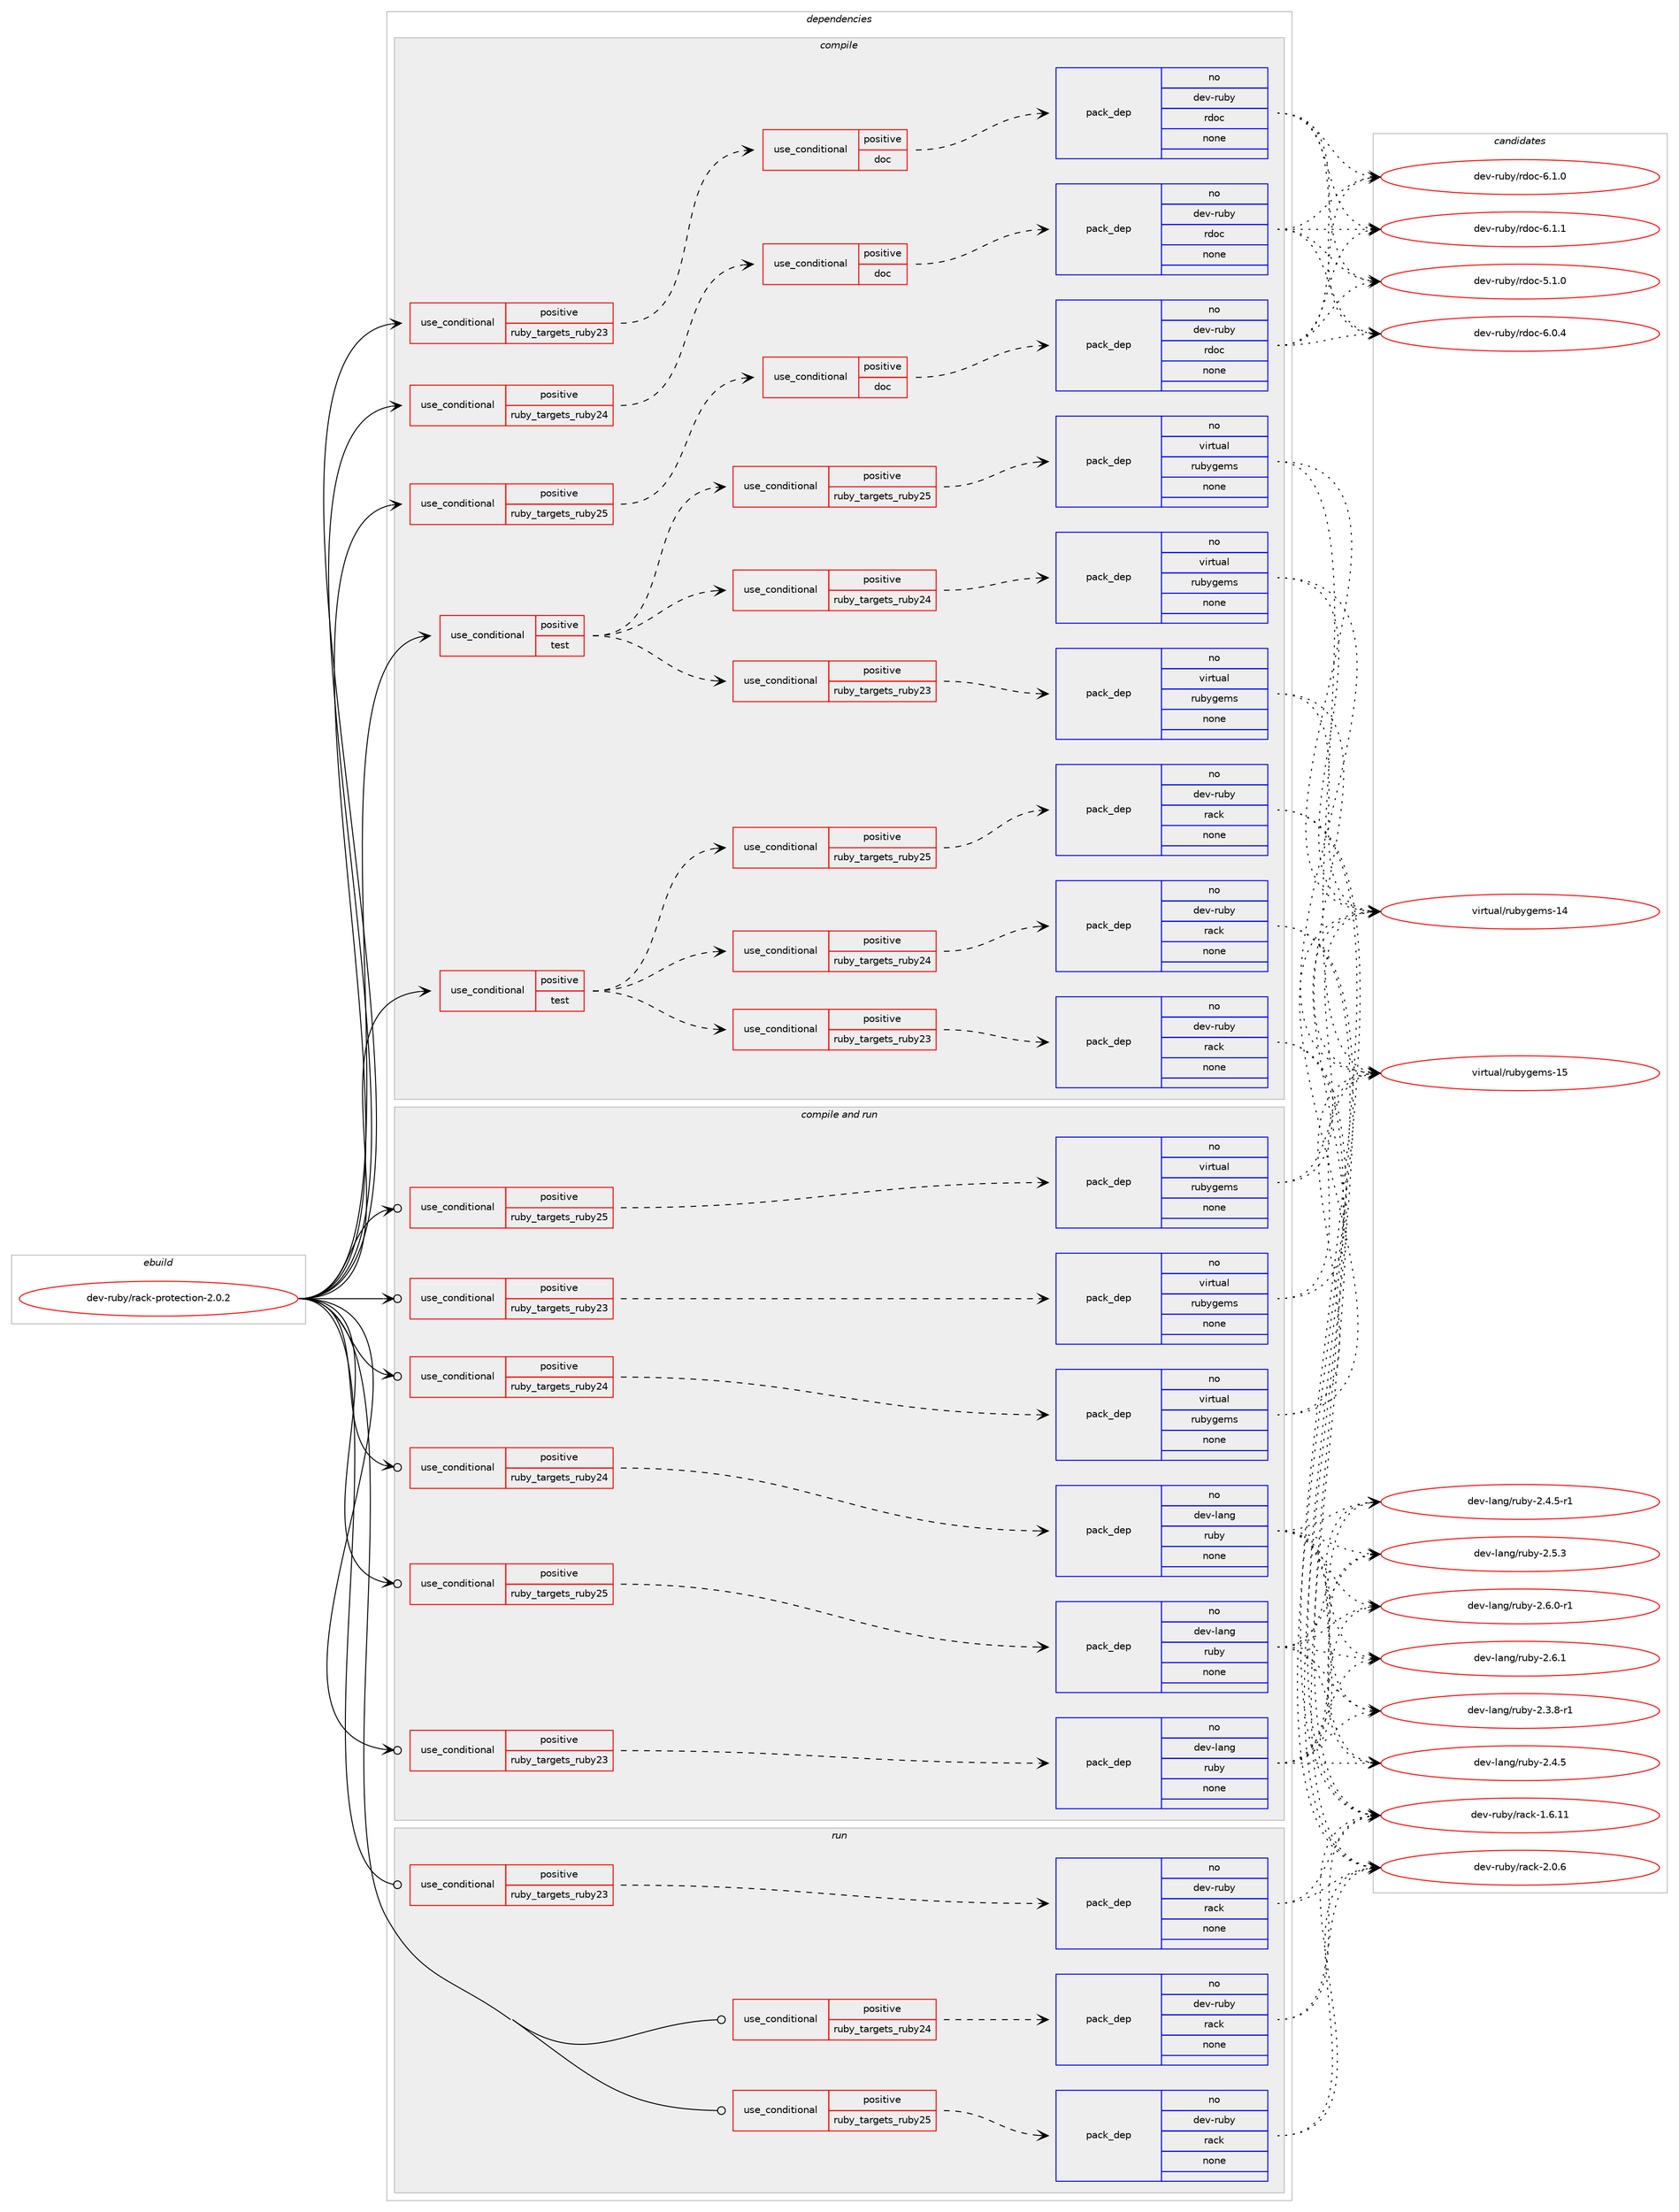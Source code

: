 digraph prolog {

# *************
# Graph options
# *************

newrank=true;
concentrate=true;
compound=true;
graph [rankdir=LR,fontname=Helvetica,fontsize=10,ranksep=1.5];#, ranksep=2.5, nodesep=0.2];
edge  [arrowhead=vee];
node  [fontname=Helvetica,fontsize=10];

# **********
# The ebuild
# **********

subgraph cluster_leftcol {
color=gray;
rank=same;
label=<<i>ebuild</i>>;
id [label="dev-ruby/rack-protection-2.0.2", color=red, width=4, href="../dev-ruby/rack-protection-2.0.2.svg"];
}

# ****************
# The dependencies
# ****************

subgraph cluster_midcol {
color=gray;
label=<<i>dependencies</i>>;
subgraph cluster_compile {
fillcolor="#eeeeee";
style=filled;
label=<<i>compile</i>>;
subgraph cond410651 {
dependency1513894 [label=<<TABLE BORDER="0" CELLBORDER="1" CELLSPACING="0" CELLPADDING="4"><TR><TD ROWSPAN="3" CELLPADDING="10">use_conditional</TD></TR><TR><TD>positive</TD></TR><TR><TD>ruby_targets_ruby23</TD></TR></TABLE>>, shape=none, color=red];
subgraph cond410652 {
dependency1513895 [label=<<TABLE BORDER="0" CELLBORDER="1" CELLSPACING="0" CELLPADDING="4"><TR><TD ROWSPAN="3" CELLPADDING="10">use_conditional</TD></TR><TR><TD>positive</TD></TR><TR><TD>doc</TD></TR></TABLE>>, shape=none, color=red];
subgraph pack1079737 {
dependency1513896 [label=<<TABLE BORDER="0" CELLBORDER="1" CELLSPACING="0" CELLPADDING="4" WIDTH="220"><TR><TD ROWSPAN="6" CELLPADDING="30">pack_dep</TD></TR><TR><TD WIDTH="110">no</TD></TR><TR><TD>dev-ruby</TD></TR><TR><TD>rdoc</TD></TR><TR><TD>none</TD></TR><TR><TD></TD></TR></TABLE>>, shape=none, color=blue];
}
dependency1513895:e -> dependency1513896:w [weight=20,style="dashed",arrowhead="vee"];
}
dependency1513894:e -> dependency1513895:w [weight=20,style="dashed",arrowhead="vee"];
}
id:e -> dependency1513894:w [weight=20,style="solid",arrowhead="vee"];
subgraph cond410653 {
dependency1513897 [label=<<TABLE BORDER="0" CELLBORDER="1" CELLSPACING="0" CELLPADDING="4"><TR><TD ROWSPAN="3" CELLPADDING="10">use_conditional</TD></TR><TR><TD>positive</TD></TR><TR><TD>ruby_targets_ruby24</TD></TR></TABLE>>, shape=none, color=red];
subgraph cond410654 {
dependency1513898 [label=<<TABLE BORDER="0" CELLBORDER="1" CELLSPACING="0" CELLPADDING="4"><TR><TD ROWSPAN="3" CELLPADDING="10">use_conditional</TD></TR><TR><TD>positive</TD></TR><TR><TD>doc</TD></TR></TABLE>>, shape=none, color=red];
subgraph pack1079738 {
dependency1513899 [label=<<TABLE BORDER="0" CELLBORDER="1" CELLSPACING="0" CELLPADDING="4" WIDTH="220"><TR><TD ROWSPAN="6" CELLPADDING="30">pack_dep</TD></TR><TR><TD WIDTH="110">no</TD></TR><TR><TD>dev-ruby</TD></TR><TR><TD>rdoc</TD></TR><TR><TD>none</TD></TR><TR><TD></TD></TR></TABLE>>, shape=none, color=blue];
}
dependency1513898:e -> dependency1513899:w [weight=20,style="dashed",arrowhead="vee"];
}
dependency1513897:e -> dependency1513898:w [weight=20,style="dashed",arrowhead="vee"];
}
id:e -> dependency1513897:w [weight=20,style="solid",arrowhead="vee"];
subgraph cond410655 {
dependency1513900 [label=<<TABLE BORDER="0" CELLBORDER="1" CELLSPACING="0" CELLPADDING="4"><TR><TD ROWSPAN="3" CELLPADDING="10">use_conditional</TD></TR><TR><TD>positive</TD></TR><TR><TD>ruby_targets_ruby25</TD></TR></TABLE>>, shape=none, color=red];
subgraph cond410656 {
dependency1513901 [label=<<TABLE BORDER="0" CELLBORDER="1" CELLSPACING="0" CELLPADDING="4"><TR><TD ROWSPAN="3" CELLPADDING="10">use_conditional</TD></TR><TR><TD>positive</TD></TR><TR><TD>doc</TD></TR></TABLE>>, shape=none, color=red];
subgraph pack1079739 {
dependency1513902 [label=<<TABLE BORDER="0" CELLBORDER="1" CELLSPACING="0" CELLPADDING="4" WIDTH="220"><TR><TD ROWSPAN="6" CELLPADDING="30">pack_dep</TD></TR><TR><TD WIDTH="110">no</TD></TR><TR><TD>dev-ruby</TD></TR><TR><TD>rdoc</TD></TR><TR><TD>none</TD></TR><TR><TD></TD></TR></TABLE>>, shape=none, color=blue];
}
dependency1513901:e -> dependency1513902:w [weight=20,style="dashed",arrowhead="vee"];
}
dependency1513900:e -> dependency1513901:w [weight=20,style="dashed",arrowhead="vee"];
}
id:e -> dependency1513900:w [weight=20,style="solid",arrowhead="vee"];
subgraph cond410657 {
dependency1513903 [label=<<TABLE BORDER="0" CELLBORDER="1" CELLSPACING="0" CELLPADDING="4"><TR><TD ROWSPAN="3" CELLPADDING="10">use_conditional</TD></TR><TR><TD>positive</TD></TR><TR><TD>test</TD></TR></TABLE>>, shape=none, color=red];
subgraph cond410658 {
dependency1513904 [label=<<TABLE BORDER="0" CELLBORDER="1" CELLSPACING="0" CELLPADDING="4"><TR><TD ROWSPAN="3" CELLPADDING="10">use_conditional</TD></TR><TR><TD>positive</TD></TR><TR><TD>ruby_targets_ruby23</TD></TR></TABLE>>, shape=none, color=red];
subgraph pack1079740 {
dependency1513905 [label=<<TABLE BORDER="0" CELLBORDER="1" CELLSPACING="0" CELLPADDING="4" WIDTH="220"><TR><TD ROWSPAN="6" CELLPADDING="30">pack_dep</TD></TR><TR><TD WIDTH="110">no</TD></TR><TR><TD>dev-ruby</TD></TR><TR><TD>rack</TD></TR><TR><TD>none</TD></TR><TR><TD></TD></TR></TABLE>>, shape=none, color=blue];
}
dependency1513904:e -> dependency1513905:w [weight=20,style="dashed",arrowhead="vee"];
}
dependency1513903:e -> dependency1513904:w [weight=20,style="dashed",arrowhead="vee"];
subgraph cond410659 {
dependency1513906 [label=<<TABLE BORDER="0" CELLBORDER="1" CELLSPACING="0" CELLPADDING="4"><TR><TD ROWSPAN="3" CELLPADDING="10">use_conditional</TD></TR><TR><TD>positive</TD></TR><TR><TD>ruby_targets_ruby24</TD></TR></TABLE>>, shape=none, color=red];
subgraph pack1079741 {
dependency1513907 [label=<<TABLE BORDER="0" CELLBORDER="1" CELLSPACING="0" CELLPADDING="4" WIDTH="220"><TR><TD ROWSPAN="6" CELLPADDING="30">pack_dep</TD></TR><TR><TD WIDTH="110">no</TD></TR><TR><TD>dev-ruby</TD></TR><TR><TD>rack</TD></TR><TR><TD>none</TD></TR><TR><TD></TD></TR></TABLE>>, shape=none, color=blue];
}
dependency1513906:e -> dependency1513907:w [weight=20,style="dashed",arrowhead="vee"];
}
dependency1513903:e -> dependency1513906:w [weight=20,style="dashed",arrowhead="vee"];
subgraph cond410660 {
dependency1513908 [label=<<TABLE BORDER="0" CELLBORDER="1" CELLSPACING="0" CELLPADDING="4"><TR><TD ROWSPAN="3" CELLPADDING="10">use_conditional</TD></TR><TR><TD>positive</TD></TR><TR><TD>ruby_targets_ruby25</TD></TR></TABLE>>, shape=none, color=red];
subgraph pack1079742 {
dependency1513909 [label=<<TABLE BORDER="0" CELLBORDER="1" CELLSPACING="0" CELLPADDING="4" WIDTH="220"><TR><TD ROWSPAN="6" CELLPADDING="30">pack_dep</TD></TR><TR><TD WIDTH="110">no</TD></TR><TR><TD>dev-ruby</TD></TR><TR><TD>rack</TD></TR><TR><TD>none</TD></TR><TR><TD></TD></TR></TABLE>>, shape=none, color=blue];
}
dependency1513908:e -> dependency1513909:w [weight=20,style="dashed",arrowhead="vee"];
}
dependency1513903:e -> dependency1513908:w [weight=20,style="dashed",arrowhead="vee"];
}
id:e -> dependency1513903:w [weight=20,style="solid",arrowhead="vee"];
subgraph cond410661 {
dependency1513910 [label=<<TABLE BORDER="0" CELLBORDER="1" CELLSPACING="0" CELLPADDING="4"><TR><TD ROWSPAN="3" CELLPADDING="10">use_conditional</TD></TR><TR><TD>positive</TD></TR><TR><TD>test</TD></TR></TABLE>>, shape=none, color=red];
subgraph cond410662 {
dependency1513911 [label=<<TABLE BORDER="0" CELLBORDER="1" CELLSPACING="0" CELLPADDING="4"><TR><TD ROWSPAN="3" CELLPADDING="10">use_conditional</TD></TR><TR><TD>positive</TD></TR><TR><TD>ruby_targets_ruby23</TD></TR></TABLE>>, shape=none, color=red];
subgraph pack1079743 {
dependency1513912 [label=<<TABLE BORDER="0" CELLBORDER="1" CELLSPACING="0" CELLPADDING="4" WIDTH="220"><TR><TD ROWSPAN="6" CELLPADDING="30">pack_dep</TD></TR><TR><TD WIDTH="110">no</TD></TR><TR><TD>virtual</TD></TR><TR><TD>rubygems</TD></TR><TR><TD>none</TD></TR><TR><TD></TD></TR></TABLE>>, shape=none, color=blue];
}
dependency1513911:e -> dependency1513912:w [weight=20,style="dashed",arrowhead="vee"];
}
dependency1513910:e -> dependency1513911:w [weight=20,style="dashed",arrowhead="vee"];
subgraph cond410663 {
dependency1513913 [label=<<TABLE BORDER="0" CELLBORDER="1" CELLSPACING="0" CELLPADDING="4"><TR><TD ROWSPAN="3" CELLPADDING="10">use_conditional</TD></TR><TR><TD>positive</TD></TR><TR><TD>ruby_targets_ruby24</TD></TR></TABLE>>, shape=none, color=red];
subgraph pack1079744 {
dependency1513914 [label=<<TABLE BORDER="0" CELLBORDER="1" CELLSPACING="0" CELLPADDING="4" WIDTH="220"><TR><TD ROWSPAN="6" CELLPADDING="30">pack_dep</TD></TR><TR><TD WIDTH="110">no</TD></TR><TR><TD>virtual</TD></TR><TR><TD>rubygems</TD></TR><TR><TD>none</TD></TR><TR><TD></TD></TR></TABLE>>, shape=none, color=blue];
}
dependency1513913:e -> dependency1513914:w [weight=20,style="dashed",arrowhead="vee"];
}
dependency1513910:e -> dependency1513913:w [weight=20,style="dashed",arrowhead="vee"];
subgraph cond410664 {
dependency1513915 [label=<<TABLE BORDER="0" CELLBORDER="1" CELLSPACING="0" CELLPADDING="4"><TR><TD ROWSPAN="3" CELLPADDING="10">use_conditional</TD></TR><TR><TD>positive</TD></TR><TR><TD>ruby_targets_ruby25</TD></TR></TABLE>>, shape=none, color=red];
subgraph pack1079745 {
dependency1513916 [label=<<TABLE BORDER="0" CELLBORDER="1" CELLSPACING="0" CELLPADDING="4" WIDTH="220"><TR><TD ROWSPAN="6" CELLPADDING="30">pack_dep</TD></TR><TR><TD WIDTH="110">no</TD></TR><TR><TD>virtual</TD></TR><TR><TD>rubygems</TD></TR><TR><TD>none</TD></TR><TR><TD></TD></TR></TABLE>>, shape=none, color=blue];
}
dependency1513915:e -> dependency1513916:w [weight=20,style="dashed",arrowhead="vee"];
}
dependency1513910:e -> dependency1513915:w [weight=20,style="dashed",arrowhead="vee"];
}
id:e -> dependency1513910:w [weight=20,style="solid",arrowhead="vee"];
}
subgraph cluster_compileandrun {
fillcolor="#eeeeee";
style=filled;
label=<<i>compile and run</i>>;
subgraph cond410665 {
dependency1513917 [label=<<TABLE BORDER="0" CELLBORDER="1" CELLSPACING="0" CELLPADDING="4"><TR><TD ROWSPAN="3" CELLPADDING="10">use_conditional</TD></TR><TR><TD>positive</TD></TR><TR><TD>ruby_targets_ruby23</TD></TR></TABLE>>, shape=none, color=red];
subgraph pack1079746 {
dependency1513918 [label=<<TABLE BORDER="0" CELLBORDER="1" CELLSPACING="0" CELLPADDING="4" WIDTH="220"><TR><TD ROWSPAN="6" CELLPADDING="30">pack_dep</TD></TR><TR><TD WIDTH="110">no</TD></TR><TR><TD>dev-lang</TD></TR><TR><TD>ruby</TD></TR><TR><TD>none</TD></TR><TR><TD></TD></TR></TABLE>>, shape=none, color=blue];
}
dependency1513917:e -> dependency1513918:w [weight=20,style="dashed",arrowhead="vee"];
}
id:e -> dependency1513917:w [weight=20,style="solid",arrowhead="odotvee"];
subgraph cond410666 {
dependency1513919 [label=<<TABLE BORDER="0" CELLBORDER="1" CELLSPACING="0" CELLPADDING="4"><TR><TD ROWSPAN="3" CELLPADDING="10">use_conditional</TD></TR><TR><TD>positive</TD></TR><TR><TD>ruby_targets_ruby23</TD></TR></TABLE>>, shape=none, color=red];
subgraph pack1079747 {
dependency1513920 [label=<<TABLE BORDER="0" CELLBORDER="1" CELLSPACING="0" CELLPADDING="4" WIDTH="220"><TR><TD ROWSPAN="6" CELLPADDING="30">pack_dep</TD></TR><TR><TD WIDTH="110">no</TD></TR><TR><TD>virtual</TD></TR><TR><TD>rubygems</TD></TR><TR><TD>none</TD></TR><TR><TD></TD></TR></TABLE>>, shape=none, color=blue];
}
dependency1513919:e -> dependency1513920:w [weight=20,style="dashed",arrowhead="vee"];
}
id:e -> dependency1513919:w [weight=20,style="solid",arrowhead="odotvee"];
subgraph cond410667 {
dependency1513921 [label=<<TABLE BORDER="0" CELLBORDER="1" CELLSPACING="0" CELLPADDING="4"><TR><TD ROWSPAN="3" CELLPADDING="10">use_conditional</TD></TR><TR><TD>positive</TD></TR><TR><TD>ruby_targets_ruby24</TD></TR></TABLE>>, shape=none, color=red];
subgraph pack1079748 {
dependency1513922 [label=<<TABLE BORDER="0" CELLBORDER="1" CELLSPACING="0" CELLPADDING="4" WIDTH="220"><TR><TD ROWSPAN="6" CELLPADDING="30">pack_dep</TD></TR><TR><TD WIDTH="110">no</TD></TR><TR><TD>dev-lang</TD></TR><TR><TD>ruby</TD></TR><TR><TD>none</TD></TR><TR><TD></TD></TR></TABLE>>, shape=none, color=blue];
}
dependency1513921:e -> dependency1513922:w [weight=20,style="dashed",arrowhead="vee"];
}
id:e -> dependency1513921:w [weight=20,style="solid",arrowhead="odotvee"];
subgraph cond410668 {
dependency1513923 [label=<<TABLE BORDER="0" CELLBORDER="1" CELLSPACING="0" CELLPADDING="4"><TR><TD ROWSPAN="3" CELLPADDING="10">use_conditional</TD></TR><TR><TD>positive</TD></TR><TR><TD>ruby_targets_ruby24</TD></TR></TABLE>>, shape=none, color=red];
subgraph pack1079749 {
dependency1513924 [label=<<TABLE BORDER="0" CELLBORDER="1" CELLSPACING="0" CELLPADDING="4" WIDTH="220"><TR><TD ROWSPAN="6" CELLPADDING="30">pack_dep</TD></TR><TR><TD WIDTH="110">no</TD></TR><TR><TD>virtual</TD></TR><TR><TD>rubygems</TD></TR><TR><TD>none</TD></TR><TR><TD></TD></TR></TABLE>>, shape=none, color=blue];
}
dependency1513923:e -> dependency1513924:w [weight=20,style="dashed",arrowhead="vee"];
}
id:e -> dependency1513923:w [weight=20,style="solid",arrowhead="odotvee"];
subgraph cond410669 {
dependency1513925 [label=<<TABLE BORDER="0" CELLBORDER="1" CELLSPACING="0" CELLPADDING="4"><TR><TD ROWSPAN="3" CELLPADDING="10">use_conditional</TD></TR><TR><TD>positive</TD></TR><TR><TD>ruby_targets_ruby25</TD></TR></TABLE>>, shape=none, color=red];
subgraph pack1079750 {
dependency1513926 [label=<<TABLE BORDER="0" CELLBORDER="1" CELLSPACING="0" CELLPADDING="4" WIDTH="220"><TR><TD ROWSPAN="6" CELLPADDING="30">pack_dep</TD></TR><TR><TD WIDTH="110">no</TD></TR><TR><TD>dev-lang</TD></TR><TR><TD>ruby</TD></TR><TR><TD>none</TD></TR><TR><TD></TD></TR></TABLE>>, shape=none, color=blue];
}
dependency1513925:e -> dependency1513926:w [weight=20,style="dashed",arrowhead="vee"];
}
id:e -> dependency1513925:w [weight=20,style="solid",arrowhead="odotvee"];
subgraph cond410670 {
dependency1513927 [label=<<TABLE BORDER="0" CELLBORDER="1" CELLSPACING="0" CELLPADDING="4"><TR><TD ROWSPAN="3" CELLPADDING="10">use_conditional</TD></TR><TR><TD>positive</TD></TR><TR><TD>ruby_targets_ruby25</TD></TR></TABLE>>, shape=none, color=red];
subgraph pack1079751 {
dependency1513928 [label=<<TABLE BORDER="0" CELLBORDER="1" CELLSPACING="0" CELLPADDING="4" WIDTH="220"><TR><TD ROWSPAN="6" CELLPADDING="30">pack_dep</TD></TR><TR><TD WIDTH="110">no</TD></TR><TR><TD>virtual</TD></TR><TR><TD>rubygems</TD></TR><TR><TD>none</TD></TR><TR><TD></TD></TR></TABLE>>, shape=none, color=blue];
}
dependency1513927:e -> dependency1513928:w [weight=20,style="dashed",arrowhead="vee"];
}
id:e -> dependency1513927:w [weight=20,style="solid",arrowhead="odotvee"];
}
subgraph cluster_run {
fillcolor="#eeeeee";
style=filled;
label=<<i>run</i>>;
subgraph cond410671 {
dependency1513929 [label=<<TABLE BORDER="0" CELLBORDER="1" CELLSPACING="0" CELLPADDING="4"><TR><TD ROWSPAN="3" CELLPADDING="10">use_conditional</TD></TR><TR><TD>positive</TD></TR><TR><TD>ruby_targets_ruby23</TD></TR></TABLE>>, shape=none, color=red];
subgraph pack1079752 {
dependency1513930 [label=<<TABLE BORDER="0" CELLBORDER="1" CELLSPACING="0" CELLPADDING="4" WIDTH="220"><TR><TD ROWSPAN="6" CELLPADDING="30">pack_dep</TD></TR><TR><TD WIDTH="110">no</TD></TR><TR><TD>dev-ruby</TD></TR><TR><TD>rack</TD></TR><TR><TD>none</TD></TR><TR><TD></TD></TR></TABLE>>, shape=none, color=blue];
}
dependency1513929:e -> dependency1513930:w [weight=20,style="dashed",arrowhead="vee"];
}
id:e -> dependency1513929:w [weight=20,style="solid",arrowhead="odot"];
subgraph cond410672 {
dependency1513931 [label=<<TABLE BORDER="0" CELLBORDER="1" CELLSPACING="0" CELLPADDING="4"><TR><TD ROWSPAN="3" CELLPADDING="10">use_conditional</TD></TR><TR><TD>positive</TD></TR><TR><TD>ruby_targets_ruby24</TD></TR></TABLE>>, shape=none, color=red];
subgraph pack1079753 {
dependency1513932 [label=<<TABLE BORDER="0" CELLBORDER="1" CELLSPACING="0" CELLPADDING="4" WIDTH="220"><TR><TD ROWSPAN="6" CELLPADDING="30">pack_dep</TD></TR><TR><TD WIDTH="110">no</TD></TR><TR><TD>dev-ruby</TD></TR><TR><TD>rack</TD></TR><TR><TD>none</TD></TR><TR><TD></TD></TR></TABLE>>, shape=none, color=blue];
}
dependency1513931:e -> dependency1513932:w [weight=20,style="dashed",arrowhead="vee"];
}
id:e -> dependency1513931:w [weight=20,style="solid",arrowhead="odot"];
subgraph cond410673 {
dependency1513933 [label=<<TABLE BORDER="0" CELLBORDER="1" CELLSPACING="0" CELLPADDING="4"><TR><TD ROWSPAN="3" CELLPADDING="10">use_conditional</TD></TR><TR><TD>positive</TD></TR><TR><TD>ruby_targets_ruby25</TD></TR></TABLE>>, shape=none, color=red];
subgraph pack1079754 {
dependency1513934 [label=<<TABLE BORDER="0" CELLBORDER="1" CELLSPACING="0" CELLPADDING="4" WIDTH="220"><TR><TD ROWSPAN="6" CELLPADDING="30">pack_dep</TD></TR><TR><TD WIDTH="110">no</TD></TR><TR><TD>dev-ruby</TD></TR><TR><TD>rack</TD></TR><TR><TD>none</TD></TR><TR><TD></TD></TR></TABLE>>, shape=none, color=blue];
}
dependency1513933:e -> dependency1513934:w [weight=20,style="dashed",arrowhead="vee"];
}
id:e -> dependency1513933:w [weight=20,style="solid",arrowhead="odot"];
}
}

# **************
# The candidates
# **************

subgraph cluster_choices {
rank=same;
color=gray;
label=<<i>candidates</i>>;

subgraph choice1079737 {
color=black;
nodesep=1;
choice10010111845114117981214711410011199455346494648 [label="dev-ruby/rdoc-5.1.0", color=red, width=4,href="../dev-ruby/rdoc-5.1.0.svg"];
choice10010111845114117981214711410011199455446484652 [label="dev-ruby/rdoc-6.0.4", color=red, width=4,href="../dev-ruby/rdoc-6.0.4.svg"];
choice10010111845114117981214711410011199455446494648 [label="dev-ruby/rdoc-6.1.0", color=red, width=4,href="../dev-ruby/rdoc-6.1.0.svg"];
choice10010111845114117981214711410011199455446494649 [label="dev-ruby/rdoc-6.1.1", color=red, width=4,href="../dev-ruby/rdoc-6.1.1.svg"];
dependency1513896:e -> choice10010111845114117981214711410011199455346494648:w [style=dotted,weight="100"];
dependency1513896:e -> choice10010111845114117981214711410011199455446484652:w [style=dotted,weight="100"];
dependency1513896:e -> choice10010111845114117981214711410011199455446494648:w [style=dotted,weight="100"];
dependency1513896:e -> choice10010111845114117981214711410011199455446494649:w [style=dotted,weight="100"];
}
subgraph choice1079738 {
color=black;
nodesep=1;
choice10010111845114117981214711410011199455346494648 [label="dev-ruby/rdoc-5.1.0", color=red, width=4,href="../dev-ruby/rdoc-5.1.0.svg"];
choice10010111845114117981214711410011199455446484652 [label="dev-ruby/rdoc-6.0.4", color=red, width=4,href="../dev-ruby/rdoc-6.0.4.svg"];
choice10010111845114117981214711410011199455446494648 [label="dev-ruby/rdoc-6.1.0", color=red, width=4,href="../dev-ruby/rdoc-6.1.0.svg"];
choice10010111845114117981214711410011199455446494649 [label="dev-ruby/rdoc-6.1.1", color=red, width=4,href="../dev-ruby/rdoc-6.1.1.svg"];
dependency1513899:e -> choice10010111845114117981214711410011199455346494648:w [style=dotted,weight="100"];
dependency1513899:e -> choice10010111845114117981214711410011199455446484652:w [style=dotted,weight="100"];
dependency1513899:e -> choice10010111845114117981214711410011199455446494648:w [style=dotted,weight="100"];
dependency1513899:e -> choice10010111845114117981214711410011199455446494649:w [style=dotted,weight="100"];
}
subgraph choice1079739 {
color=black;
nodesep=1;
choice10010111845114117981214711410011199455346494648 [label="dev-ruby/rdoc-5.1.0", color=red, width=4,href="../dev-ruby/rdoc-5.1.0.svg"];
choice10010111845114117981214711410011199455446484652 [label="dev-ruby/rdoc-6.0.4", color=red, width=4,href="../dev-ruby/rdoc-6.0.4.svg"];
choice10010111845114117981214711410011199455446494648 [label="dev-ruby/rdoc-6.1.0", color=red, width=4,href="../dev-ruby/rdoc-6.1.0.svg"];
choice10010111845114117981214711410011199455446494649 [label="dev-ruby/rdoc-6.1.1", color=red, width=4,href="../dev-ruby/rdoc-6.1.1.svg"];
dependency1513902:e -> choice10010111845114117981214711410011199455346494648:w [style=dotted,weight="100"];
dependency1513902:e -> choice10010111845114117981214711410011199455446484652:w [style=dotted,weight="100"];
dependency1513902:e -> choice10010111845114117981214711410011199455446494648:w [style=dotted,weight="100"];
dependency1513902:e -> choice10010111845114117981214711410011199455446494649:w [style=dotted,weight="100"];
}
subgraph choice1079740 {
color=black;
nodesep=1;
choice100101118451141179812147114979910745494654464949 [label="dev-ruby/rack-1.6.11", color=red, width=4,href="../dev-ruby/rack-1.6.11.svg"];
choice1001011184511411798121471149799107455046484654 [label="dev-ruby/rack-2.0.6", color=red, width=4,href="../dev-ruby/rack-2.0.6.svg"];
dependency1513905:e -> choice100101118451141179812147114979910745494654464949:w [style=dotted,weight="100"];
dependency1513905:e -> choice1001011184511411798121471149799107455046484654:w [style=dotted,weight="100"];
}
subgraph choice1079741 {
color=black;
nodesep=1;
choice100101118451141179812147114979910745494654464949 [label="dev-ruby/rack-1.6.11", color=red, width=4,href="../dev-ruby/rack-1.6.11.svg"];
choice1001011184511411798121471149799107455046484654 [label="dev-ruby/rack-2.0.6", color=red, width=4,href="../dev-ruby/rack-2.0.6.svg"];
dependency1513907:e -> choice100101118451141179812147114979910745494654464949:w [style=dotted,weight="100"];
dependency1513907:e -> choice1001011184511411798121471149799107455046484654:w [style=dotted,weight="100"];
}
subgraph choice1079742 {
color=black;
nodesep=1;
choice100101118451141179812147114979910745494654464949 [label="dev-ruby/rack-1.6.11", color=red, width=4,href="../dev-ruby/rack-1.6.11.svg"];
choice1001011184511411798121471149799107455046484654 [label="dev-ruby/rack-2.0.6", color=red, width=4,href="../dev-ruby/rack-2.0.6.svg"];
dependency1513909:e -> choice100101118451141179812147114979910745494654464949:w [style=dotted,weight="100"];
dependency1513909:e -> choice1001011184511411798121471149799107455046484654:w [style=dotted,weight="100"];
}
subgraph choice1079743 {
color=black;
nodesep=1;
choice118105114116117971084711411798121103101109115454952 [label="virtual/rubygems-14", color=red, width=4,href="../virtual/rubygems-14.svg"];
choice118105114116117971084711411798121103101109115454953 [label="virtual/rubygems-15", color=red, width=4,href="../virtual/rubygems-15.svg"];
dependency1513912:e -> choice118105114116117971084711411798121103101109115454952:w [style=dotted,weight="100"];
dependency1513912:e -> choice118105114116117971084711411798121103101109115454953:w [style=dotted,weight="100"];
}
subgraph choice1079744 {
color=black;
nodesep=1;
choice118105114116117971084711411798121103101109115454952 [label="virtual/rubygems-14", color=red, width=4,href="../virtual/rubygems-14.svg"];
choice118105114116117971084711411798121103101109115454953 [label="virtual/rubygems-15", color=red, width=4,href="../virtual/rubygems-15.svg"];
dependency1513914:e -> choice118105114116117971084711411798121103101109115454952:w [style=dotted,weight="100"];
dependency1513914:e -> choice118105114116117971084711411798121103101109115454953:w [style=dotted,weight="100"];
}
subgraph choice1079745 {
color=black;
nodesep=1;
choice118105114116117971084711411798121103101109115454952 [label="virtual/rubygems-14", color=red, width=4,href="../virtual/rubygems-14.svg"];
choice118105114116117971084711411798121103101109115454953 [label="virtual/rubygems-15", color=red, width=4,href="../virtual/rubygems-15.svg"];
dependency1513916:e -> choice118105114116117971084711411798121103101109115454952:w [style=dotted,weight="100"];
dependency1513916:e -> choice118105114116117971084711411798121103101109115454953:w [style=dotted,weight="100"];
}
subgraph choice1079746 {
color=black;
nodesep=1;
choice100101118451089711010347114117981214550465146564511449 [label="dev-lang/ruby-2.3.8-r1", color=red, width=4,href="../dev-lang/ruby-2.3.8-r1.svg"];
choice10010111845108971101034711411798121455046524653 [label="dev-lang/ruby-2.4.5", color=red, width=4,href="../dev-lang/ruby-2.4.5.svg"];
choice100101118451089711010347114117981214550465246534511449 [label="dev-lang/ruby-2.4.5-r1", color=red, width=4,href="../dev-lang/ruby-2.4.5-r1.svg"];
choice10010111845108971101034711411798121455046534651 [label="dev-lang/ruby-2.5.3", color=red, width=4,href="../dev-lang/ruby-2.5.3.svg"];
choice100101118451089711010347114117981214550465446484511449 [label="dev-lang/ruby-2.6.0-r1", color=red, width=4,href="../dev-lang/ruby-2.6.0-r1.svg"];
choice10010111845108971101034711411798121455046544649 [label="dev-lang/ruby-2.6.1", color=red, width=4,href="../dev-lang/ruby-2.6.1.svg"];
dependency1513918:e -> choice100101118451089711010347114117981214550465146564511449:w [style=dotted,weight="100"];
dependency1513918:e -> choice10010111845108971101034711411798121455046524653:w [style=dotted,weight="100"];
dependency1513918:e -> choice100101118451089711010347114117981214550465246534511449:w [style=dotted,weight="100"];
dependency1513918:e -> choice10010111845108971101034711411798121455046534651:w [style=dotted,weight="100"];
dependency1513918:e -> choice100101118451089711010347114117981214550465446484511449:w [style=dotted,weight="100"];
dependency1513918:e -> choice10010111845108971101034711411798121455046544649:w [style=dotted,weight="100"];
}
subgraph choice1079747 {
color=black;
nodesep=1;
choice118105114116117971084711411798121103101109115454952 [label="virtual/rubygems-14", color=red, width=4,href="../virtual/rubygems-14.svg"];
choice118105114116117971084711411798121103101109115454953 [label="virtual/rubygems-15", color=red, width=4,href="../virtual/rubygems-15.svg"];
dependency1513920:e -> choice118105114116117971084711411798121103101109115454952:w [style=dotted,weight="100"];
dependency1513920:e -> choice118105114116117971084711411798121103101109115454953:w [style=dotted,weight="100"];
}
subgraph choice1079748 {
color=black;
nodesep=1;
choice100101118451089711010347114117981214550465146564511449 [label="dev-lang/ruby-2.3.8-r1", color=red, width=4,href="../dev-lang/ruby-2.3.8-r1.svg"];
choice10010111845108971101034711411798121455046524653 [label="dev-lang/ruby-2.4.5", color=red, width=4,href="../dev-lang/ruby-2.4.5.svg"];
choice100101118451089711010347114117981214550465246534511449 [label="dev-lang/ruby-2.4.5-r1", color=red, width=4,href="../dev-lang/ruby-2.4.5-r1.svg"];
choice10010111845108971101034711411798121455046534651 [label="dev-lang/ruby-2.5.3", color=red, width=4,href="../dev-lang/ruby-2.5.3.svg"];
choice100101118451089711010347114117981214550465446484511449 [label="dev-lang/ruby-2.6.0-r1", color=red, width=4,href="../dev-lang/ruby-2.6.0-r1.svg"];
choice10010111845108971101034711411798121455046544649 [label="dev-lang/ruby-2.6.1", color=red, width=4,href="../dev-lang/ruby-2.6.1.svg"];
dependency1513922:e -> choice100101118451089711010347114117981214550465146564511449:w [style=dotted,weight="100"];
dependency1513922:e -> choice10010111845108971101034711411798121455046524653:w [style=dotted,weight="100"];
dependency1513922:e -> choice100101118451089711010347114117981214550465246534511449:w [style=dotted,weight="100"];
dependency1513922:e -> choice10010111845108971101034711411798121455046534651:w [style=dotted,weight="100"];
dependency1513922:e -> choice100101118451089711010347114117981214550465446484511449:w [style=dotted,weight="100"];
dependency1513922:e -> choice10010111845108971101034711411798121455046544649:w [style=dotted,weight="100"];
}
subgraph choice1079749 {
color=black;
nodesep=1;
choice118105114116117971084711411798121103101109115454952 [label="virtual/rubygems-14", color=red, width=4,href="../virtual/rubygems-14.svg"];
choice118105114116117971084711411798121103101109115454953 [label="virtual/rubygems-15", color=red, width=4,href="../virtual/rubygems-15.svg"];
dependency1513924:e -> choice118105114116117971084711411798121103101109115454952:w [style=dotted,weight="100"];
dependency1513924:e -> choice118105114116117971084711411798121103101109115454953:w [style=dotted,weight="100"];
}
subgraph choice1079750 {
color=black;
nodesep=1;
choice100101118451089711010347114117981214550465146564511449 [label="dev-lang/ruby-2.3.8-r1", color=red, width=4,href="../dev-lang/ruby-2.3.8-r1.svg"];
choice10010111845108971101034711411798121455046524653 [label="dev-lang/ruby-2.4.5", color=red, width=4,href="../dev-lang/ruby-2.4.5.svg"];
choice100101118451089711010347114117981214550465246534511449 [label="dev-lang/ruby-2.4.5-r1", color=red, width=4,href="../dev-lang/ruby-2.4.5-r1.svg"];
choice10010111845108971101034711411798121455046534651 [label="dev-lang/ruby-2.5.3", color=red, width=4,href="../dev-lang/ruby-2.5.3.svg"];
choice100101118451089711010347114117981214550465446484511449 [label="dev-lang/ruby-2.6.0-r1", color=red, width=4,href="../dev-lang/ruby-2.6.0-r1.svg"];
choice10010111845108971101034711411798121455046544649 [label="dev-lang/ruby-2.6.1", color=red, width=4,href="../dev-lang/ruby-2.6.1.svg"];
dependency1513926:e -> choice100101118451089711010347114117981214550465146564511449:w [style=dotted,weight="100"];
dependency1513926:e -> choice10010111845108971101034711411798121455046524653:w [style=dotted,weight="100"];
dependency1513926:e -> choice100101118451089711010347114117981214550465246534511449:w [style=dotted,weight="100"];
dependency1513926:e -> choice10010111845108971101034711411798121455046534651:w [style=dotted,weight="100"];
dependency1513926:e -> choice100101118451089711010347114117981214550465446484511449:w [style=dotted,weight="100"];
dependency1513926:e -> choice10010111845108971101034711411798121455046544649:w [style=dotted,weight="100"];
}
subgraph choice1079751 {
color=black;
nodesep=1;
choice118105114116117971084711411798121103101109115454952 [label="virtual/rubygems-14", color=red, width=4,href="../virtual/rubygems-14.svg"];
choice118105114116117971084711411798121103101109115454953 [label="virtual/rubygems-15", color=red, width=4,href="../virtual/rubygems-15.svg"];
dependency1513928:e -> choice118105114116117971084711411798121103101109115454952:w [style=dotted,weight="100"];
dependency1513928:e -> choice118105114116117971084711411798121103101109115454953:w [style=dotted,weight="100"];
}
subgraph choice1079752 {
color=black;
nodesep=1;
choice100101118451141179812147114979910745494654464949 [label="dev-ruby/rack-1.6.11", color=red, width=4,href="../dev-ruby/rack-1.6.11.svg"];
choice1001011184511411798121471149799107455046484654 [label="dev-ruby/rack-2.0.6", color=red, width=4,href="../dev-ruby/rack-2.0.6.svg"];
dependency1513930:e -> choice100101118451141179812147114979910745494654464949:w [style=dotted,weight="100"];
dependency1513930:e -> choice1001011184511411798121471149799107455046484654:w [style=dotted,weight="100"];
}
subgraph choice1079753 {
color=black;
nodesep=1;
choice100101118451141179812147114979910745494654464949 [label="dev-ruby/rack-1.6.11", color=red, width=4,href="../dev-ruby/rack-1.6.11.svg"];
choice1001011184511411798121471149799107455046484654 [label="dev-ruby/rack-2.0.6", color=red, width=4,href="../dev-ruby/rack-2.0.6.svg"];
dependency1513932:e -> choice100101118451141179812147114979910745494654464949:w [style=dotted,weight="100"];
dependency1513932:e -> choice1001011184511411798121471149799107455046484654:w [style=dotted,weight="100"];
}
subgraph choice1079754 {
color=black;
nodesep=1;
choice100101118451141179812147114979910745494654464949 [label="dev-ruby/rack-1.6.11", color=red, width=4,href="../dev-ruby/rack-1.6.11.svg"];
choice1001011184511411798121471149799107455046484654 [label="dev-ruby/rack-2.0.6", color=red, width=4,href="../dev-ruby/rack-2.0.6.svg"];
dependency1513934:e -> choice100101118451141179812147114979910745494654464949:w [style=dotted,weight="100"];
dependency1513934:e -> choice1001011184511411798121471149799107455046484654:w [style=dotted,weight="100"];
}
}

}

